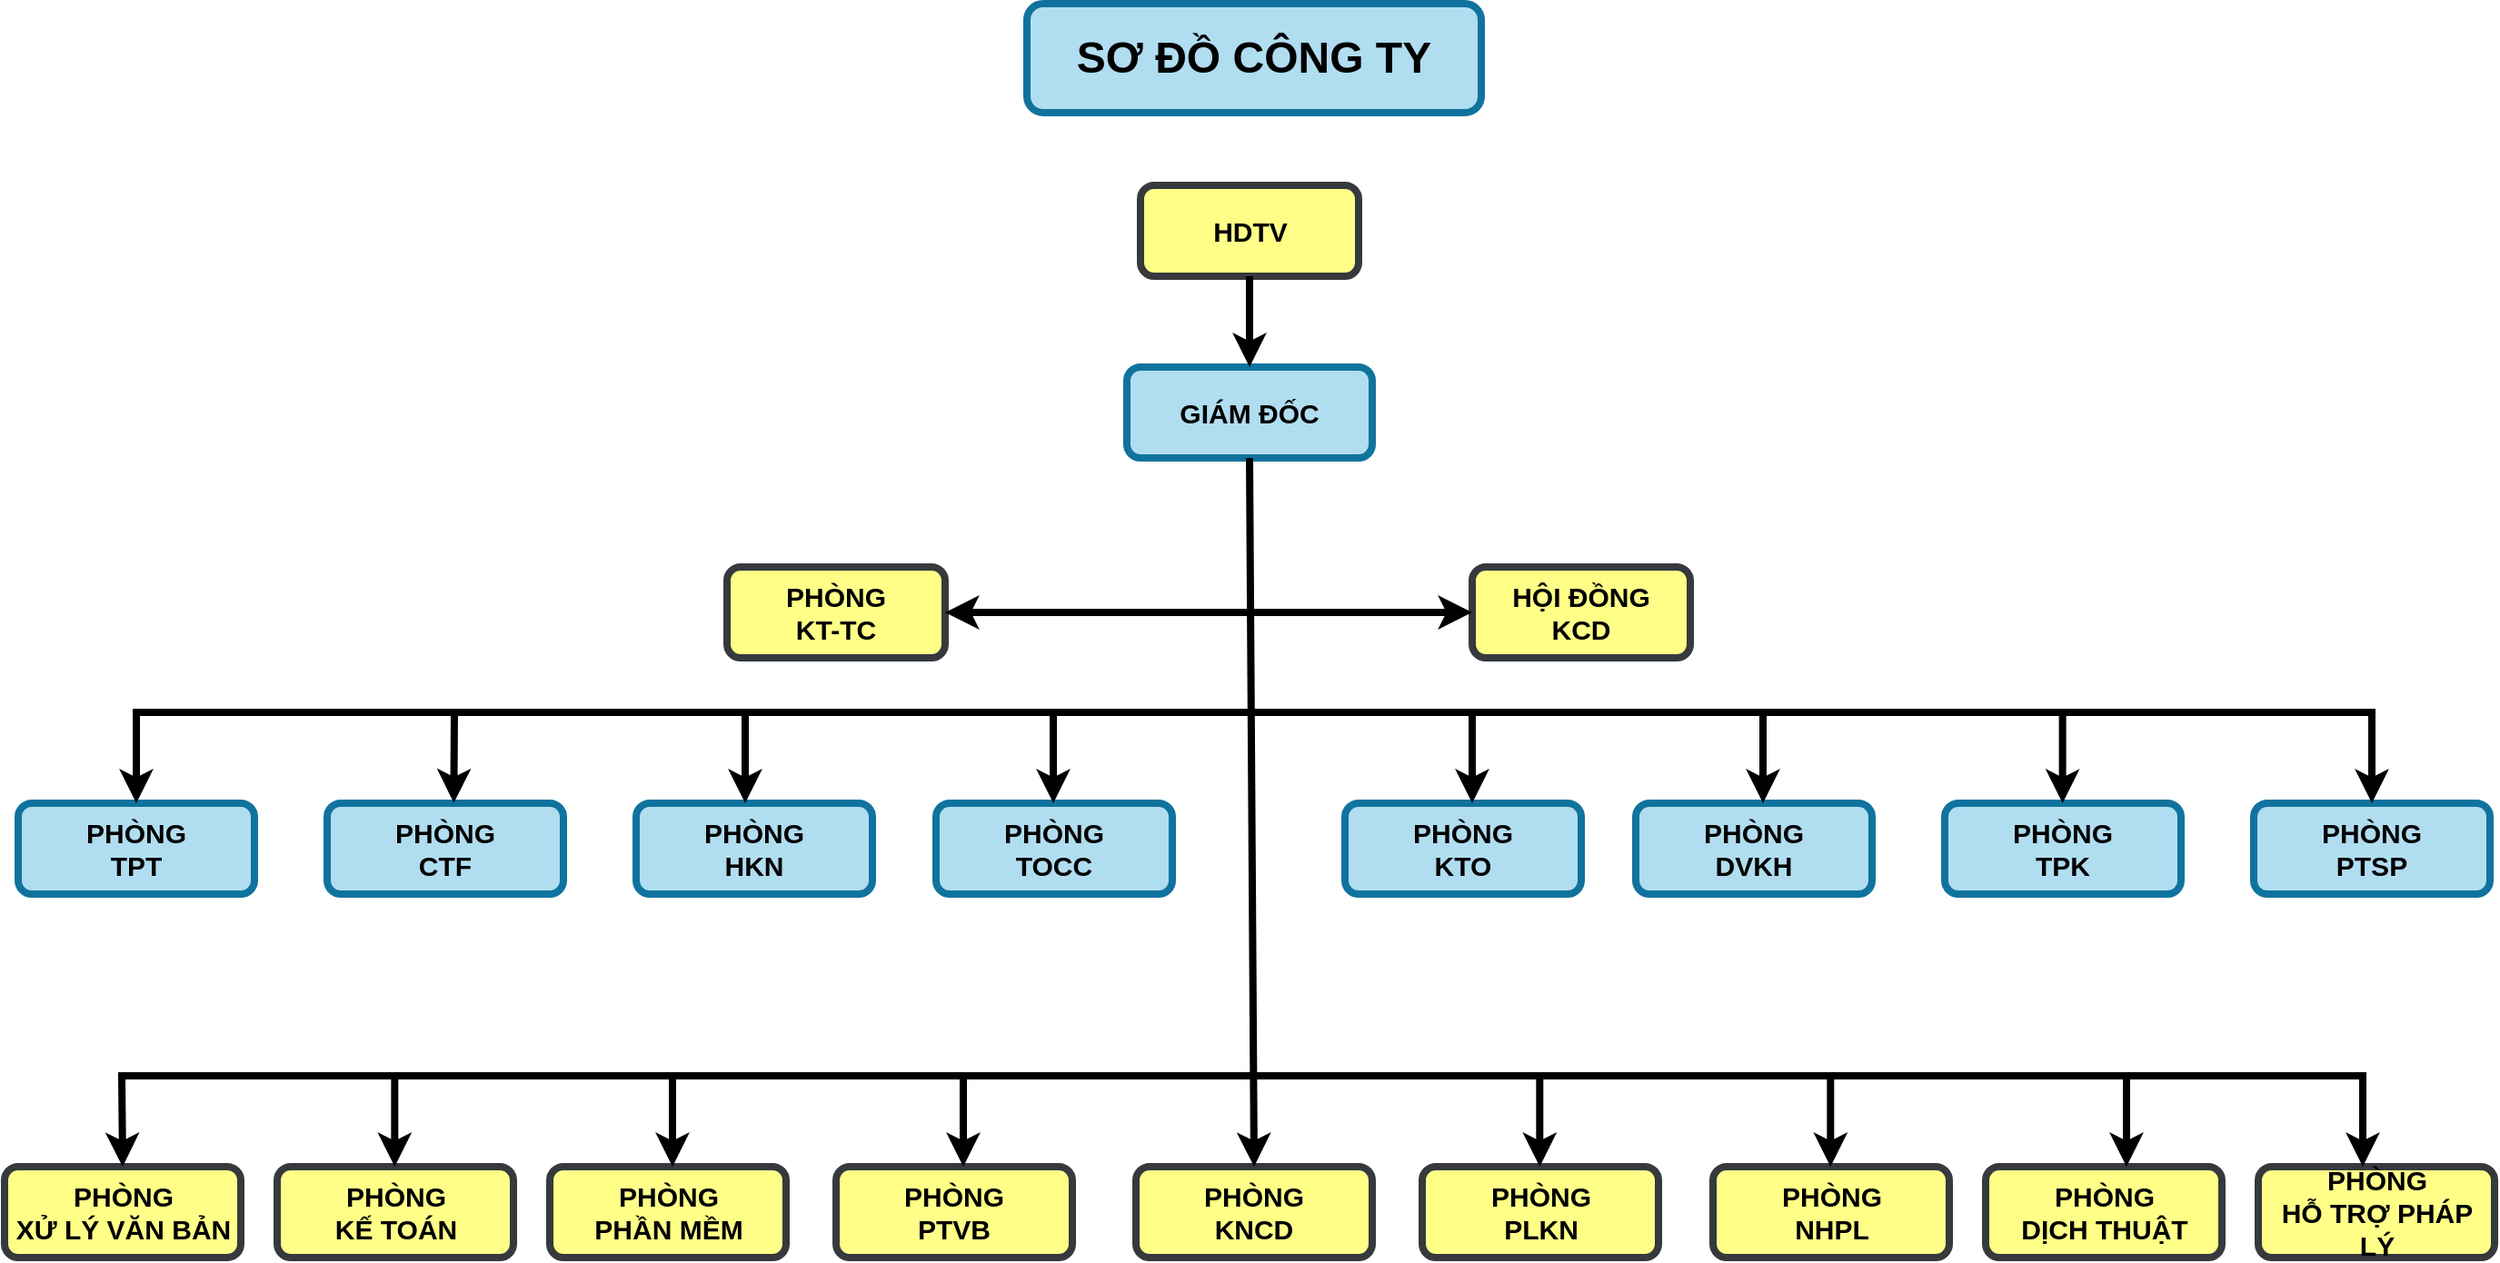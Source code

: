 <mxfile version="26.0.9">
  <diagram name="Page-1" id="bH1TU-LFZN7pxWUymLjU">
    <mxGraphModel dx="2899" dy="1263" grid="1" gridSize="10" guides="1" tooltips="1" connect="1" arrows="1" fold="1" page="1" pageScale="1" pageWidth="850" pageHeight="1100" math="0" shadow="0">
      <root>
        <mxCell id="0" />
        <mxCell id="1" parent="0" />
        <mxCell id="SDv6OV_HzmU0nE14EEoZ-1" value="&lt;font style=&quot;font-size: 24px;&quot;&gt;SƠ ĐỒ CÔNG TY&lt;/font&gt;" style="rounded=1;whiteSpace=wrap;html=1;strokeWidth=4;fillColor=#b1ddf0;strokeColor=#10739e;fontStyle=1;fontSize=15;" vertex="1" parent="1">
          <mxGeometry x="315" y="130" width="250" height="60" as="geometry" />
        </mxCell>
        <mxCell id="SDv6OV_HzmU0nE14EEoZ-2" value="&lt;font&gt;HDTV&lt;/font&gt;" style="rounded=1;whiteSpace=wrap;html=1;fillColor=#ffff88;strokeColor=#36393d;fontStyle=1;strokeWidth=4;fontSize=15;" vertex="1" parent="1">
          <mxGeometry x="377.5" y="230" width="120" height="50" as="geometry" />
        </mxCell>
        <mxCell id="SDv6OV_HzmU0nE14EEoZ-3" value="GIÁM ĐỐC" style="rounded=1;whiteSpace=wrap;html=1;fillColor=#b1ddf0;strokeColor=#10739e;strokeWidth=4;fontStyle=1;fontSize=15;" vertex="1" parent="1">
          <mxGeometry x="370" y="330" width="135" height="50" as="geometry" />
        </mxCell>
        <mxCell id="SDv6OV_HzmU0nE14EEoZ-4" value="&lt;span&gt;PHÒNG&lt;br&gt;KT-TC&lt;/span&gt;" style="rounded=1;whiteSpace=wrap;html=1;fillColor=#ffff88;strokeColor=#36393d;fontStyle=1;strokeWidth=4;fontSize=15;" vertex="1" parent="1">
          <mxGeometry x="150" y="440" width="120" height="50" as="geometry" />
        </mxCell>
        <mxCell id="SDv6OV_HzmU0nE14EEoZ-5" value="&lt;span&gt;HỘI ĐỒNG&lt;br&gt;KCD&lt;/span&gt;" style="rounded=1;whiteSpace=wrap;html=1;fillColor=#ffff88;strokeColor=#36393d;fontStyle=1;strokeWidth=4;fontSize=15;" vertex="1" parent="1">
          <mxGeometry x="560" y="440" width="120" height="50" as="geometry" />
        </mxCell>
        <mxCell id="SDv6OV_HzmU0nE14EEoZ-6" value="PHÒNG&lt;br&gt;TPT" style="rounded=1;whiteSpace=wrap;html=1;fillColor=#b1ddf0;strokeColor=#10739e;strokeWidth=4;fontStyle=1;fontSize=15;" vertex="1" parent="1">
          <mxGeometry x="-240" y="570" width="130" height="50" as="geometry" />
        </mxCell>
        <mxCell id="SDv6OV_HzmU0nE14EEoZ-7" value="PHÒNG&lt;br&gt;CTF" style="rounded=1;whiteSpace=wrap;html=1;fillColor=#b1ddf0;strokeColor=#10739e;strokeWidth=4;fontStyle=1;fontSize=15;" vertex="1" parent="1">
          <mxGeometry x="-70" y="570" width="130" height="50" as="geometry" />
        </mxCell>
        <mxCell id="SDv6OV_HzmU0nE14EEoZ-8" value="PHÒNG&lt;br&gt;HKN" style="rounded=1;whiteSpace=wrap;html=1;fillColor=#b1ddf0;strokeColor=#10739e;strokeWidth=4;fontStyle=1;fontSize=15;" vertex="1" parent="1">
          <mxGeometry x="100" y="570" width="130" height="50" as="geometry" />
        </mxCell>
        <mxCell id="SDv6OV_HzmU0nE14EEoZ-9" value="PHÒNG&lt;br&gt;TOCC" style="rounded=1;whiteSpace=wrap;html=1;fillColor=#b1ddf0;strokeColor=#10739e;strokeWidth=4;fontStyle=1;fontSize=15;" vertex="1" parent="1">
          <mxGeometry x="265" y="570" width="130" height="50" as="geometry" />
        </mxCell>
        <mxCell id="SDv6OV_HzmU0nE14EEoZ-10" value="PHÒNG&lt;br&gt;KTO" style="rounded=1;whiteSpace=wrap;html=1;fillColor=#b1ddf0;strokeColor=#10739e;strokeWidth=4;fontStyle=1;fontSize=15;" vertex="1" parent="1">
          <mxGeometry x="490" y="570" width="130" height="50" as="geometry" />
        </mxCell>
        <mxCell id="SDv6OV_HzmU0nE14EEoZ-11" value="PHÒNG&lt;br&gt;DVKH" style="rounded=1;whiteSpace=wrap;html=1;fillColor=#b1ddf0;strokeColor=#10739e;strokeWidth=4;fontStyle=1;fontSize=15;" vertex="1" parent="1">
          <mxGeometry x="650" y="570" width="130" height="50" as="geometry" />
        </mxCell>
        <mxCell id="SDv6OV_HzmU0nE14EEoZ-12" value="PHÒNG&lt;br&gt;TPK" style="rounded=1;whiteSpace=wrap;html=1;fillColor=#b1ddf0;strokeColor=#10739e;strokeWidth=4;fontStyle=1;fontSize=15;" vertex="1" parent="1">
          <mxGeometry x="820" y="570" width="130" height="50" as="geometry" />
        </mxCell>
        <mxCell id="SDv6OV_HzmU0nE14EEoZ-13" value="PHÒNG&lt;br&gt;PTSP" style="rounded=1;whiteSpace=wrap;html=1;fillColor=#b1ddf0;strokeColor=#10739e;strokeWidth=4;fontStyle=1;fontSize=15;" vertex="1" parent="1">
          <mxGeometry x="990" y="570" width="130" height="50" as="geometry" />
        </mxCell>
        <mxCell id="SDv6OV_HzmU0nE14EEoZ-18" value="PHÒNG&lt;br&gt;XỬ LÝ VĂN BẢN" style="rounded=1;whiteSpace=wrap;html=1;fillColor=#ffff88;strokeColor=#36393d;strokeWidth=4;fontStyle=1;fontSize=15;" vertex="1" parent="1">
          <mxGeometry x="-247.5" y="770" width="130" height="50" as="geometry" />
        </mxCell>
        <mxCell id="SDv6OV_HzmU0nE14EEoZ-19" value="PHÒNG&lt;br&gt;KẾ TOÁN" style="rounded=1;whiteSpace=wrap;html=1;fillColor=#ffff88;strokeColor=#36393d;strokeWidth=4;fontStyle=1;fontSize=15;" vertex="1" parent="1">
          <mxGeometry x="-97.5" y="770" width="130" height="50" as="geometry" />
        </mxCell>
        <mxCell id="SDv6OV_HzmU0nE14EEoZ-20" value="PHÒNG&lt;br&gt;PHẦN MỀM" style="rounded=1;whiteSpace=wrap;html=1;fillColor=#ffff88;strokeColor=#36393d;strokeWidth=4;fontStyle=1;fontSize=15;" vertex="1" parent="1">
          <mxGeometry x="52.5" y="770" width="130" height="50" as="geometry" />
        </mxCell>
        <mxCell id="SDv6OV_HzmU0nE14EEoZ-21" value="PHÒNG&lt;br&gt;PTVB" style="rounded=1;whiteSpace=wrap;html=1;fillColor=#ffff88;strokeColor=#36393d;strokeWidth=4;fontStyle=1;fontSize=15;" vertex="1" parent="1">
          <mxGeometry x="210" y="770" width="130" height="50" as="geometry" />
        </mxCell>
        <mxCell id="SDv6OV_HzmU0nE14EEoZ-22" value="PHÒNG&lt;br&gt;KNCD" style="rounded=1;whiteSpace=wrap;html=1;fillColor=#ffff88;strokeColor=#36393d;strokeWidth=4;fontStyle=1;fontSize=15;" vertex="1" parent="1">
          <mxGeometry x="375" y="770" width="130" height="50" as="geometry" />
        </mxCell>
        <mxCell id="SDv6OV_HzmU0nE14EEoZ-23" value="PHÒNG&lt;br&gt;PLKN" style="rounded=1;whiteSpace=wrap;html=1;fillColor=#ffff88;strokeColor=#36393d;strokeWidth=4;fontStyle=1;fontSize=15;" vertex="1" parent="1">
          <mxGeometry x="532.5" y="770" width="130" height="50" as="geometry" />
        </mxCell>
        <mxCell id="SDv6OV_HzmU0nE14EEoZ-24" value="&lt;span&gt;PHÒNG&lt;br&gt;NHPL&lt;/span&gt;" style="rounded=1;whiteSpace=wrap;html=1;fillColor=#ffff88;strokeColor=#36393d;strokeWidth=4;fontStyle=1;fontSize=15;" vertex="1" parent="1">
          <mxGeometry x="692.5" y="770" width="130" height="50" as="geometry" />
        </mxCell>
        <mxCell id="SDv6OV_HzmU0nE14EEoZ-25" value="&lt;span&gt;PHÒNG&lt;br&gt;DỊCH THUẬT&lt;/span&gt;" style="rounded=1;whiteSpace=wrap;html=1;fillColor=#ffff88;strokeColor=#36393d;strokeWidth=4;fontStyle=1;fontSize=15;" vertex="1" parent="1">
          <mxGeometry x="842.5" y="770" width="130" height="50" as="geometry" />
        </mxCell>
        <mxCell id="SDv6OV_HzmU0nE14EEoZ-26" value="&lt;b&gt;PHÒNG&lt;br&gt;HỖ TRỢ PHÁP LÝ&lt;/b&gt;" style="rounded=1;whiteSpace=wrap;html=1;fillColor=#ffff88;strokeColor=#36393d;strokeWidth=4;fontSize=15;" vertex="1" parent="1">
          <mxGeometry x="992.5" y="770" width="130" height="50" as="geometry" />
        </mxCell>
        <mxCell id="SDv6OV_HzmU0nE14EEoZ-29" value="" style="endArrow=classic;html=1;rounded=0;exitX=0.5;exitY=1;exitDx=0;exitDy=0;entryX=0.5;entryY=0;entryDx=0;entryDy=0;fontStyle=1;strokeWidth=4;fontSize=15;" edge="1" parent="1" source="SDv6OV_HzmU0nE14EEoZ-2" target="SDv6OV_HzmU0nE14EEoZ-3">
          <mxGeometry width="50" height="50" relative="1" as="geometry">
            <mxPoint x="480" y="140" as="sourcePoint" />
            <mxPoint x="530" y="90" as="targetPoint" />
          </mxGeometry>
        </mxCell>
        <mxCell id="SDv6OV_HzmU0nE14EEoZ-30" value="" style="endArrow=classic;html=1;rounded=0;exitX=0.5;exitY=1;exitDx=0;exitDy=0;entryX=0.5;entryY=0;entryDx=0;entryDy=0;strokeWidth=4;fontSize=15;" edge="1" parent="1" source="SDv6OV_HzmU0nE14EEoZ-3" target="SDv6OV_HzmU0nE14EEoZ-22">
          <mxGeometry width="50" height="50" relative="1" as="geometry">
            <mxPoint x="437" y="400" as="sourcePoint" />
            <mxPoint x="437" y="450" as="targetPoint" />
          </mxGeometry>
        </mxCell>
        <mxCell id="SDv6OV_HzmU0nE14EEoZ-32" value="" style="endArrow=classic;startArrow=classic;html=1;rounded=0;exitX=1;exitY=0.5;exitDx=0;exitDy=0;entryX=0;entryY=0.5;entryDx=0;entryDy=0;fontStyle=1;strokeWidth=4;fontSize=15;" edge="1" parent="1" source="SDv6OV_HzmU0nE14EEoZ-4" target="SDv6OV_HzmU0nE14EEoZ-5">
          <mxGeometry width="50" height="50" relative="1" as="geometry">
            <mxPoint x="480" y="520" as="sourcePoint" />
            <mxPoint x="530" y="470" as="targetPoint" />
          </mxGeometry>
        </mxCell>
        <mxCell id="SDv6OV_HzmU0nE14EEoZ-39" value="" style="endArrow=classic;startArrow=classic;html=1;rounded=0;exitX=0.5;exitY=0;exitDx=0;exitDy=0;entryX=0.5;entryY=0;entryDx=0;entryDy=0;fontStyle=1;strokeWidth=4;fontSize=15;" edge="1" parent="1" source="SDv6OV_HzmU0nE14EEoZ-6" target="SDv6OV_HzmU0nE14EEoZ-13">
          <mxGeometry width="50" height="50" relative="1" as="geometry">
            <mxPoint x="480" y="520" as="sourcePoint" />
            <mxPoint x="530" y="470" as="targetPoint" />
            <Array as="points">
              <mxPoint x="-175" y="520" />
              <mxPoint x="1055" y="520" />
            </Array>
          </mxGeometry>
        </mxCell>
        <mxCell id="SDv6OV_HzmU0nE14EEoZ-40" value="" style="endArrow=classic;html=1;rounded=0;entryX=0.536;entryY=-0.004;entryDx=0;entryDy=0;entryPerimeter=0;fontStyle=1;strokeWidth=4;fontSize=15;" edge="1" parent="1" target="SDv6OV_HzmU0nE14EEoZ-7">
          <mxGeometry width="50" height="50" relative="1" as="geometry">
            <mxPoint y="520" as="sourcePoint" />
            <mxPoint x="370" y="480" as="targetPoint" />
          </mxGeometry>
        </mxCell>
        <mxCell id="SDv6OV_HzmU0nE14EEoZ-41" value="" style="endArrow=classic;html=1;rounded=0;entryX=0.536;entryY=-0.004;entryDx=0;entryDy=0;entryPerimeter=0;fontStyle=1;strokeWidth=4;fontSize=15;" edge="1" parent="1">
          <mxGeometry width="50" height="50" relative="1" as="geometry">
            <mxPoint x="160" y="520" as="sourcePoint" />
            <mxPoint x="160" y="570" as="targetPoint" />
          </mxGeometry>
        </mxCell>
        <mxCell id="SDv6OV_HzmU0nE14EEoZ-42" value="" style="endArrow=classic;html=1;rounded=0;entryX=0.536;entryY=-0.004;entryDx=0;entryDy=0;entryPerimeter=0;fontStyle=1;strokeWidth=4;fontSize=15;" edge="1" parent="1">
          <mxGeometry width="50" height="50" relative="1" as="geometry">
            <mxPoint x="329.52" y="520" as="sourcePoint" />
            <mxPoint x="329.52" y="570" as="targetPoint" />
          </mxGeometry>
        </mxCell>
        <mxCell id="SDv6OV_HzmU0nE14EEoZ-43" value="" style="endArrow=classic;html=1;rounded=0;entryX=0.536;entryY=-0.004;entryDx=0;entryDy=0;entryPerimeter=0;fontStyle=1;strokeWidth=4;fontSize=15;" edge="1" parent="1">
          <mxGeometry width="50" height="50" relative="1" as="geometry">
            <mxPoint x="560" y="520" as="sourcePoint" />
            <mxPoint x="560" y="570" as="targetPoint" />
          </mxGeometry>
        </mxCell>
        <mxCell id="SDv6OV_HzmU0nE14EEoZ-44" value="" style="endArrow=classic;html=1;rounded=0;entryX=0.536;entryY=-0.004;entryDx=0;entryDy=0;entryPerimeter=0;fontStyle=1;strokeWidth=4;fontSize=15;" edge="1" parent="1">
          <mxGeometry width="50" height="50" relative="1" as="geometry">
            <mxPoint x="720" y="520" as="sourcePoint" />
            <mxPoint x="720" y="570" as="targetPoint" />
          </mxGeometry>
        </mxCell>
        <mxCell id="SDv6OV_HzmU0nE14EEoZ-45" value="" style="endArrow=classic;html=1;rounded=0;entryX=0.536;entryY=-0.004;entryDx=0;entryDy=0;entryPerimeter=0;fontStyle=1;strokeWidth=4;fontSize=15;" edge="1" parent="1">
          <mxGeometry width="50" height="50" relative="1" as="geometry">
            <mxPoint x="884.81" y="520" as="sourcePoint" />
            <mxPoint x="884.81" y="570" as="targetPoint" />
          </mxGeometry>
        </mxCell>
        <mxCell id="SDv6OV_HzmU0nE14EEoZ-46" value="" style="endArrow=classic;startArrow=classic;html=1;rounded=0;exitX=0.5;exitY=0;exitDx=0;exitDy=0;entryX=0.5;entryY=0;entryDx=0;entryDy=0;strokeWidth=4;fontSize=15;" edge="1" parent="1" source="SDv6OV_HzmU0nE14EEoZ-18">
          <mxGeometry width="50" height="50" relative="1" as="geometry">
            <mxPoint x="-180" y="770" as="sourcePoint" />
            <mxPoint x="1050" y="770" as="targetPoint" />
            <Array as="points">
              <mxPoint x="-183" y="720" />
              <mxPoint x="1050" y="720" />
            </Array>
          </mxGeometry>
        </mxCell>
        <mxCell id="SDv6OV_HzmU0nE14EEoZ-47" value="" style="endArrow=classic;html=1;rounded=0;entryX=0.536;entryY=-0.004;entryDx=0;entryDy=0;entryPerimeter=0;strokeWidth=4;fontSize=15;" edge="1" parent="1">
          <mxGeometry width="50" height="50" relative="1" as="geometry">
            <mxPoint x="-32.84" y="720" as="sourcePoint" />
            <mxPoint x="-32.84" y="770" as="targetPoint" />
          </mxGeometry>
        </mxCell>
        <mxCell id="SDv6OV_HzmU0nE14EEoZ-48" value="" style="endArrow=classic;html=1;rounded=0;entryX=0.536;entryY=-0.004;entryDx=0;entryDy=0;entryPerimeter=0;strokeWidth=4;fontSize=15;" edge="1" parent="1">
          <mxGeometry width="50" height="50" relative="1" as="geometry">
            <mxPoint x="120" y="720" as="sourcePoint" />
            <mxPoint x="120" y="770" as="targetPoint" />
          </mxGeometry>
        </mxCell>
        <mxCell id="SDv6OV_HzmU0nE14EEoZ-49" value="" style="endArrow=classic;html=1;rounded=0;entryX=0.536;entryY=-0.004;entryDx=0;entryDy=0;entryPerimeter=0;strokeWidth=4;fontSize=15;" edge="1" parent="1">
          <mxGeometry width="50" height="50" relative="1" as="geometry">
            <mxPoint x="280" y="720" as="sourcePoint" />
            <mxPoint x="280" y="770" as="targetPoint" />
          </mxGeometry>
        </mxCell>
        <mxCell id="SDv6OV_HzmU0nE14EEoZ-50" value="" style="endArrow=classic;html=1;rounded=0;entryX=0.536;entryY=-0.004;entryDx=0;entryDy=0;entryPerimeter=0;strokeWidth=4;fontSize=15;" edge="1" parent="1">
          <mxGeometry width="50" height="50" relative="1" as="geometry">
            <mxPoint x="597.16" y="720" as="sourcePoint" />
            <mxPoint x="597.16" y="770" as="targetPoint" />
          </mxGeometry>
        </mxCell>
        <mxCell id="SDv6OV_HzmU0nE14EEoZ-51" value="" style="endArrow=classic;html=1;rounded=0;entryX=0.536;entryY=-0.004;entryDx=0;entryDy=0;entryPerimeter=0;strokeWidth=4;fontSize=15;" edge="1" parent="1">
          <mxGeometry width="50" height="50" relative="1" as="geometry">
            <mxPoint x="757.16" y="720" as="sourcePoint" />
            <mxPoint x="757.16" y="770" as="targetPoint" />
          </mxGeometry>
        </mxCell>
        <mxCell id="SDv6OV_HzmU0nE14EEoZ-52" value="" style="endArrow=classic;html=1;rounded=0;entryX=0.536;entryY=-0.004;entryDx=0;entryDy=0;entryPerimeter=0;strokeWidth=4;fontSize=15;" edge="1" parent="1">
          <mxGeometry width="50" height="50" relative="1" as="geometry">
            <mxPoint x="920" y="720" as="sourcePoint" />
            <mxPoint x="920" y="770" as="targetPoint" />
          </mxGeometry>
        </mxCell>
      </root>
    </mxGraphModel>
  </diagram>
</mxfile>
